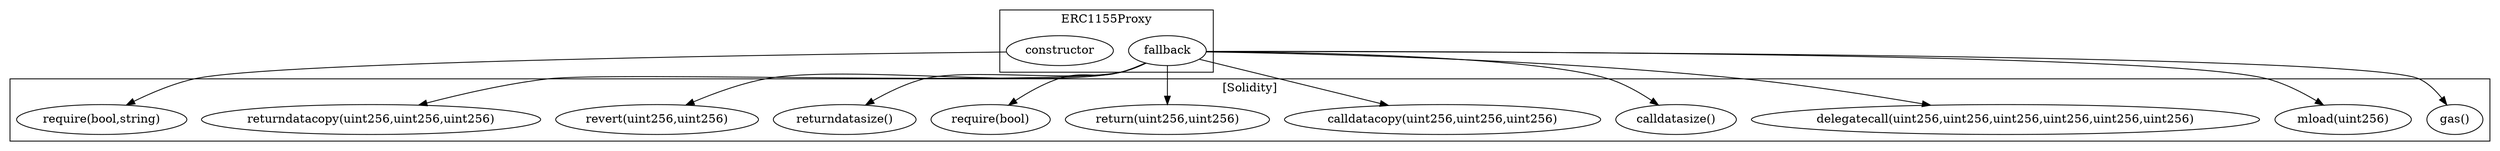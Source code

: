 strict digraph {
subgraph cluster_3478_ERC1155Proxy {
label = "ERC1155Proxy"
"3478_fallback" [label="fallback"]
"3478_constructor" [label="constructor"]
}subgraph cluster_solidity {
label = "[Solidity]"
"mload(uint256)" 
"delegatecall(uint256,uint256,uint256,uint256,uint256,uint256)" 
"calldatasize()" 
"calldatacopy(uint256,uint256,uint256)" 
"return(uint256,uint256)" 
"require(bool)" 
"returndatasize()" 
"require(bool,string)" 
"revert(uint256,uint256)" 
"returndatacopy(uint256,uint256,uint256)" 
"gas()" 
"3478_fallback" -> "delegatecall(uint256,uint256,uint256,uint256,uint256,uint256)"
"3478_fallback" -> "returndatasize()"
"3478_fallback" -> "revert(uint256,uint256)"
"3478_fallback" -> "mload(uint256)"
"3478_fallback" -> "require(bool)"
"3478_fallback" -> "calldatacopy(uint256,uint256,uint256)"
"3478_fallback" -> "gas()"
"3478_fallback" -> "return(uint256,uint256)"
"3478_fallback" -> "returndatacopy(uint256,uint256,uint256)"
"3478_fallback" -> "calldatasize()"
"3478_constructor" -> "require(bool,string)"
}
}